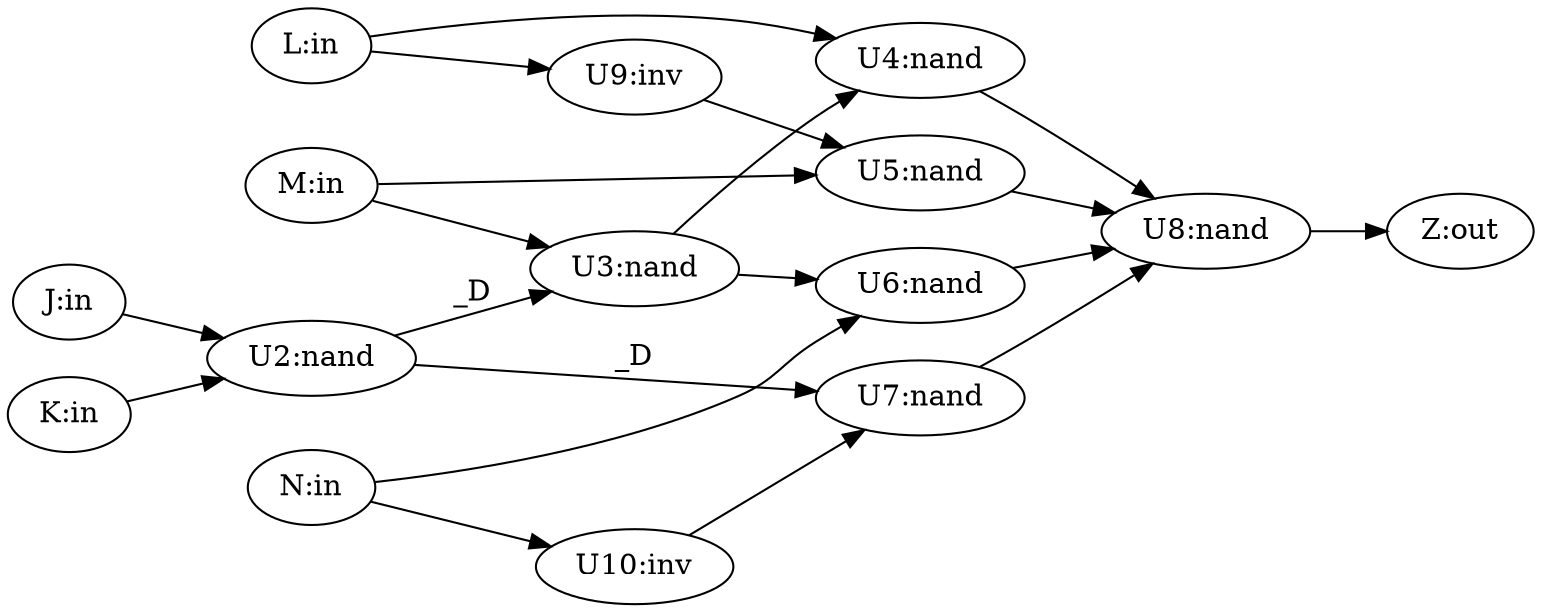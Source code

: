 digraph "g" {
	graph [
		fontsize = "14"
		fontname = "Times-Roman"
		fontcolor = "black"
		rankdir = "LR"
		bb = "0,0,624,296"
		color = "black"
	]
	node [
		fontsize = "14"
		fontname = "Times-Roman"
		fontcolor = "black"
		shape = "ellipse"
		color = "black"
	]
	edge [
		fontsize = "14"
		fontname = "Times-Roman"
		fontcolor = "black"
		color = "black"
	]
	"n0" [
		label = "J:in"
		color = "black"
		width = "0.750000"
		fontsize = "14"
		fontname = "Times-Roman"
		fontcolor = "black"
		pos = "35,141"
		height = "0.500000"
		shape = "ellipse"
	]
	"n1" [
		label = "K:in"
		color = "black"
		width = "0.750000"
		fontsize = "14"
		fontname = "Times-Roman"
		fontcolor = "black"
		pos = "35,87"
		height = "0.500000"
		shape = "ellipse"
	]
	"n2" [
		label = "L:in"
		color = "black"
		width = "0.750000"
		fontsize = "14"
		fontname = "Times-Roman"
		fontcolor = "black"
		pos = "138,245"
		height = "0.500000"
		shape = "ellipse"
	]
	"n3" [
		label = "M:in"
		color = "black"
		width = "0.750000"
		fontsize = "14"
		fontname = "Times-Roman"
		fontcolor = "black"
		pos = "138,180"
		height = "0.500000"
		shape = "ellipse"
	]
	"n4" [
		label = "N:in"
		color = "black"
		width = "0.750000"
		fontsize = "14"
		fontname = "Times-Roman"
		fontcolor = "black"
		pos = "138,33"
		height = "0.500000"
		shape = "ellipse"
	]
	"n5" [
		label = "U2:nand"
		color = "black"
		width = "1.110000"
		fontsize = "14"
		fontname = "Times-Roman"
		fontcolor = "black"
		pos = "138,114"
		height = "0.500000"
		shape = "ellipse"
	]
	"n6" [
		label = "U3:nand"
		color = "black"
		width = "1.080000"
		fontsize = "14"
		fontname = "Times-Roman"
		fontcolor = "black"
		pos = "254,148"
		height = "0.500000"
		shape = "ellipse"
	]
	"n7" [
		label = "U4:nand"
		color = "black"
		width = "1.110000"
		fontsize = "14"
		fontname = "Times-Roman"
		fontcolor = "black"
		pos = "370,175"
		height = "0.500000"
		shape = "ellipse"
	]
	"n8" [
		label = "U5:nand"
		color = "black"
		width = "1.080000"
		fontsize = "14"
		fontname = "Times-Roman"
		fontcolor = "black"
		pos = "370,229"
		height = "0.500000"
		shape = "ellipse"
	]
	"n9" [
		label = "U6:nand"
		color = "black"
		width = "1.110000"
		fontsize = "14"
		fontname = "Times-Roman"
		fontcolor = "black"
		pos = "370,121"
		height = "0.500000"
		shape = "ellipse"
	]
	"n10" [
		label = "U7:nand"
		color = "black"
		width = "1.110000"
		fontsize = "14"
		fontname = "Times-Roman"
		fontcolor = "black"
		pos = "370,67"
		height = "0.500000"
		shape = "ellipse"
	]
	"n11" [
		label = "U8:nand"
		color = "black"
		width = "1.080000"
		fontsize = "14"
		fontname = "Times-Roman"
		fontcolor = "black"
		pos = "486,148"
		height = "0.500000"
		shape = "ellipse"
	]
	"n12" [
		label = "U9:inv"
		color = "black"
		width = "0.920000"
		fontsize = "14"
		fontname = "Times-Roman"
		fontcolor = "black"
		pos = "254,278"
		height = "0.500000"
		shape = "ellipse"
	]
	"n13" [
		label = "U10:inv"
		color = "black"
		width = "1"
		fontsize = "14"
		fontname = "Times-Roman"
		fontcolor = "black"
		pos = "254,18"
		height = "0.500000"
		shape = "ellipse"
	]
	"n14" [
		label = "Z:out"
		color = "black"
		width = "0.750000"
		fontsize = "14"
		fontname = "Times-Roman"
		fontcolor = "black"
		pos = "589,148"
		height = "0.500000"
		shape = "ellipse"
	]
	"n0" -> "n5" [
		fontsize = "14"
		fontname = "Times-Roman"
		fontcolor = "black"
		pos = "e,103,123  60,134 70,132 82,129 93,126"
		color = "black"
	]
	"n1" -> "n5" [
		fontsize = "14"
		fontname = "Times-Roman"
		fontcolor = "black"
		pos = "e,103,105  60,94 70,96 82,99 93,102"
		color = "black"
	]
	"n5" -> "n6" [
		fontsize = "14"
		fontname = "Times-Roman"
		fontcolor = "black"
        label = "_D"
		pos = "e,221,138  172,124 184,127 198,132 211,135"
		color = "black"
	]
	"n5" -> "n10" [
		fontsize = "14"
		fontname = "Times-Roman"
		fontcolor = "black"
        label = "_D"
		pos = "e,333,74  175,107 215,99 280,85 323,76"
		color = "black"
	]
	"n6" -> "n7" [
		fontsize = "14"
		fontname = "Times-Roman"
		fontcolor = "black"
		pos = "e,334,167  289,156 301,158 313,161 325,164"
		color = "black"
	]
	"n6" -> "n9" [
		fontsize = "14"
		fontname = "Times-Roman"
		fontcolor = "black"
		pos = "e,334,129  289,140 301,138 313,135 325,132"
		color = "black"
	]
	"n7" -> "n11" [
		fontsize = "14"
		fontname = "Times-Roman"
		fontcolor = "black"
		pos = "e,451,156  406,167 417,165 430,162 442,159"
		color = "black"
	]
	"n2" -> "n7" [
		fontsize = "14"
		fontname = "Times-Roman"
		fontcolor = "black"
		pos = "e,336,185  163,238 202,226 278,202 326,188"
		color = "black"
	]
	"n2" -> "n12" [
		fontsize = "14"
		fontname = "Times-Roman"
		fontcolor = "black"
		pos = "e,224,270  163,252 178,256 198,262 215,267"
		color = "black"
	]
	"n12" -> "n8" [
		fontsize = "14"
		fontname = "Times-Roman"
		fontcolor = "black"
		pos = "e,341,241  281,267 296,260 315,252 332,245"
		color = "black"
	]
	"n8" -> "n11" [
		fontsize = "14"
		fontname = "Times-Roman"
		fontcolor = "black"
		pos = "e,465,163  392,214 398,210 404,206 410,202 426,191 444,178 458,168"
		color = "black"
	]
	"n3" -> "n6" [
		fontsize = "14"
		fontname = "Times-Roman"
		fontcolor = "black"
		pos = "e,220,157  163,173 177,170 195,165 211,160"
		color = "black"
	]
	"n3" -> "n8" [
		fontsize = "14"
		fontname = "Times-Roman"
		fontcolor = "black"
		pos = "e,334,221  164,186 203,193 277,209 324,219"
		color = "black"
	]
	"n4" -> "n9" [
		fontsize = "14"
		fontname = "Times-Roman"
		fontcolor = "black"
		pos = "e,339,109  162,42 201,57 281,87 329,105"
		color = "black"
	]
	"n4" -> "n13" [
		fontsize = "14"
		fontname = "Times-Roman"
		fontcolor = "black"
		pos = "e,219,23  165,30 178,28 194,26 210,24"
		color = "black"
	]
	"n13" -> "n10" [
		fontsize = "14"
		fontname = "Times-Roman"
		fontcolor = "black"
		pos = "e,341,55  282,30 297,36 316,44 332,51"
		color = "black"
	]
	"n9" -> "n11" [
		fontsize = "14"
		fontname = "Times-Roman"
		fontcolor = "black"
		pos = "e,451,140  406,129 417,131 430,134 442,137"
		color = "black"
	]
	"n10" -> "n11" [
		fontsize = "14"
		fontname = "Times-Roman"
		fontcolor = "black"
		pos = "e,465,133  393,82 398,86 405,90 410,94 426,105 444,118 458,128"
		color = "black"
	]
	"n11" -> "n14" [
		fontsize = "14"
		fontname = "Times-Roman"
		fontcolor = "black"
		pos = "e,562,148  526,148 535,148 544,148 552,148"
		color = "black"
	]
}
